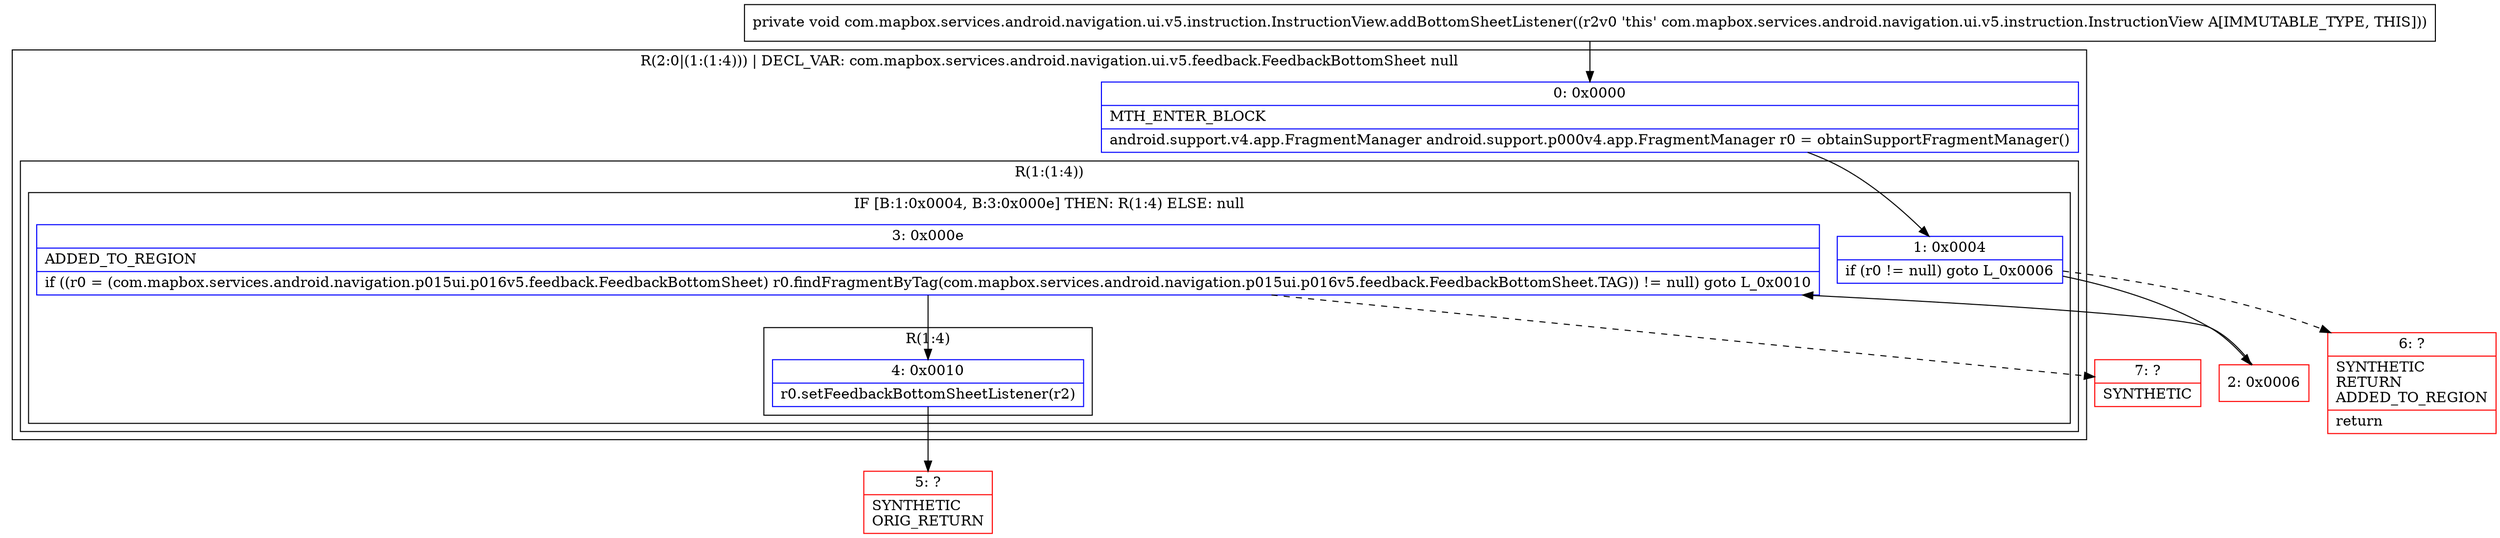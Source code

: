 digraph "CFG forcom.mapbox.services.android.navigation.ui.v5.instruction.InstructionView.addBottomSheetListener()V" {
subgraph cluster_Region_1565383791 {
label = "R(2:0|(1:(1:4))) | DECL_VAR: com.mapbox.services.android.navigation.ui.v5.feedback.FeedbackBottomSheet null\l";
node [shape=record,color=blue];
Node_0 [shape=record,label="{0\:\ 0x0000|MTH_ENTER_BLOCK\l|android.support.v4.app.FragmentManager android.support.p000v4.app.FragmentManager r0 = obtainSupportFragmentManager()\l}"];
subgraph cluster_Region_153600642 {
label = "R(1:(1:4))";
node [shape=record,color=blue];
subgraph cluster_IfRegion_1963022226 {
label = "IF [B:1:0x0004, B:3:0x000e] THEN: R(1:4) ELSE: null";
node [shape=record,color=blue];
Node_1 [shape=record,label="{1\:\ 0x0004|if (r0 != null) goto L_0x0006\l}"];
Node_3 [shape=record,label="{3\:\ 0x000e|ADDED_TO_REGION\l|if ((r0 = (com.mapbox.services.android.navigation.p015ui.p016v5.feedback.FeedbackBottomSheet) r0.findFragmentByTag(com.mapbox.services.android.navigation.p015ui.p016v5.feedback.FeedbackBottomSheet.TAG)) != null) goto L_0x0010\l}"];
subgraph cluster_Region_103428382 {
label = "R(1:4)";
node [shape=record,color=blue];
Node_4 [shape=record,label="{4\:\ 0x0010|r0.setFeedbackBottomSheetListener(r2)\l}"];
}
}
}
}
Node_2 [shape=record,color=red,label="{2\:\ 0x0006}"];
Node_5 [shape=record,color=red,label="{5\:\ ?|SYNTHETIC\lORIG_RETURN\l}"];
Node_6 [shape=record,color=red,label="{6\:\ ?|SYNTHETIC\lRETURN\lADDED_TO_REGION\l|return\l}"];
Node_7 [shape=record,color=red,label="{7\:\ ?|SYNTHETIC\l}"];
MethodNode[shape=record,label="{private void com.mapbox.services.android.navigation.ui.v5.instruction.InstructionView.addBottomSheetListener((r2v0 'this' com.mapbox.services.android.navigation.ui.v5.instruction.InstructionView A[IMMUTABLE_TYPE, THIS])) }"];
MethodNode -> Node_0;
Node_0 -> Node_1;
Node_1 -> Node_2;
Node_1 -> Node_6[style=dashed];
Node_3 -> Node_4;
Node_3 -> Node_7[style=dashed];
Node_4 -> Node_5;
Node_2 -> Node_3;
}

